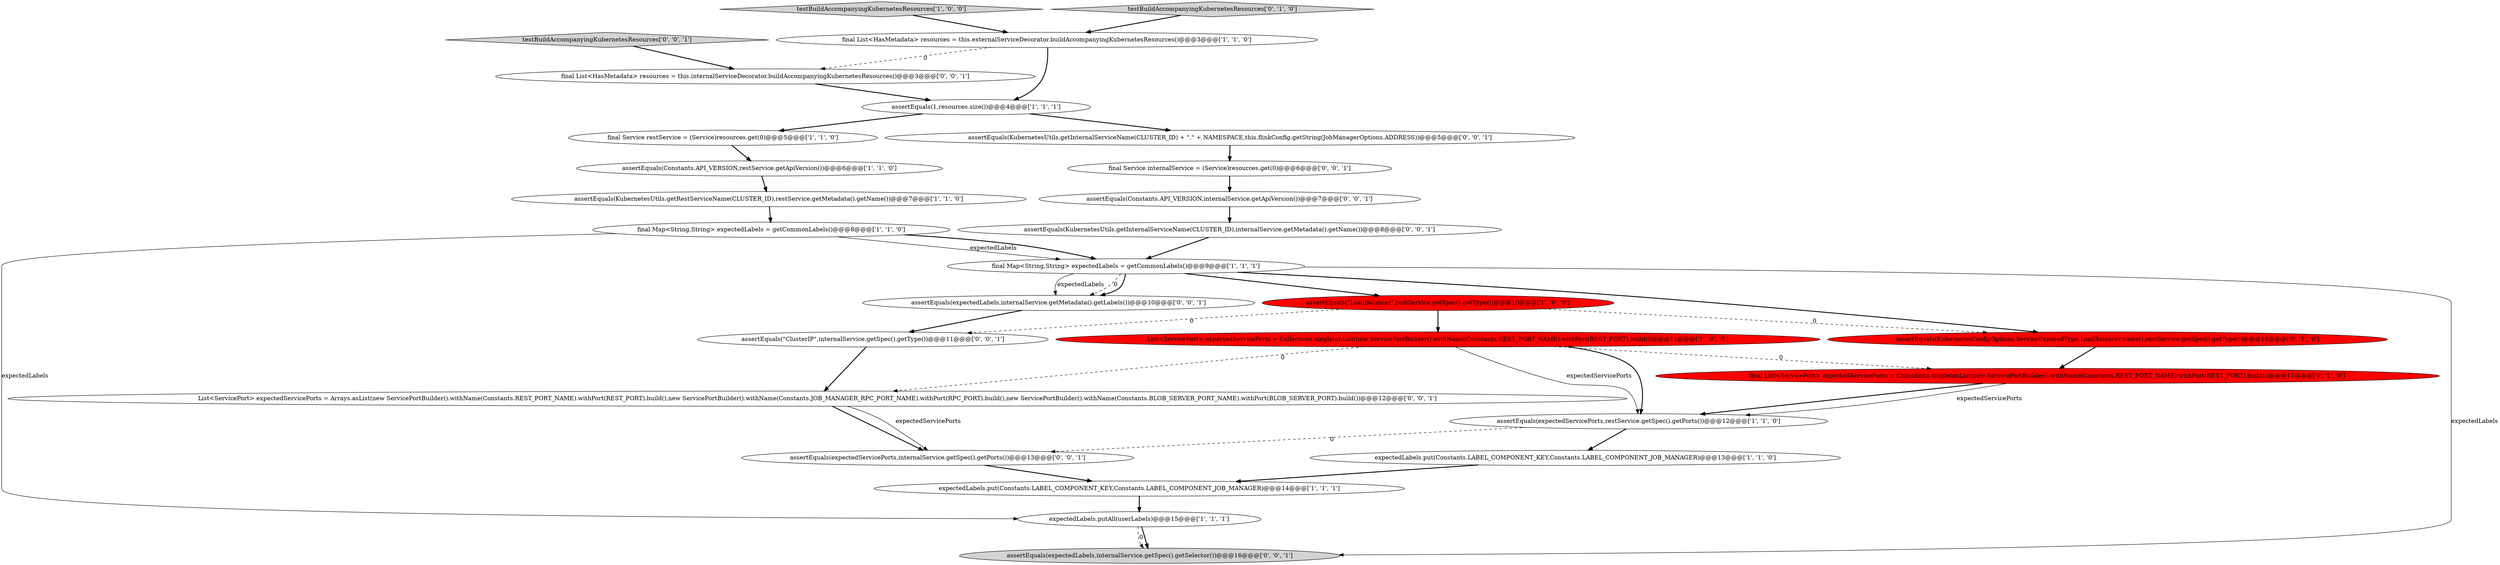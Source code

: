digraph {
7 [style = filled, label = "assertEquals(expectedServicePorts,restService.getSpec().getPorts())@@@12@@@['1', '1', '0']", fillcolor = white, shape = ellipse image = "AAA0AAABBB1BBB"];
18 [style = filled, label = "assertEquals(KubernetesUtils.getInternalServiceName(CLUSTER_ID),internalService.getMetadata().getName())@@@8@@@['0', '0', '1']", fillcolor = white, shape = ellipse image = "AAA0AAABBB3BBB"];
22 [style = filled, label = "final List<HasMetadata> resources = this.internalServiceDecorator.buildAccompanyingKubernetesResources()@@@3@@@['0', '0', '1']", fillcolor = white, shape = ellipse image = "AAA0AAABBB3BBB"];
3 [style = filled, label = "final Service restService = (Service)resources.get(0)@@@5@@@['1', '1', '0']", fillcolor = white, shape = ellipse image = "AAA0AAABBB1BBB"];
0 [style = filled, label = "testBuildAccompanyingKubernetesResources['1', '0', '0']", fillcolor = lightgray, shape = diamond image = "AAA0AAABBB1BBB"];
13 [style = filled, label = "expectedLabels.put(Constants.LABEL_COMPONENT_KEY,Constants.LABEL_COMPONENT_JOB_MANAGER)@@@13@@@['1', '1', '0']", fillcolor = white, shape = ellipse image = "AAA0AAABBB1BBB"];
1 [style = filled, label = "assertEquals(KubernetesUtils.getRestServiceName(CLUSTER_ID),restService.getMetadata().getName())@@@7@@@['1', '1', '0']", fillcolor = white, shape = ellipse image = "AAA0AAABBB1BBB"];
26 [style = filled, label = "assertEquals(KubernetesUtils.getInternalServiceName(CLUSTER_ID) + \".\" + NAMESPACE,this.flinkConfig.getString(JobManagerOptions.ADDRESS))@@@5@@@['0', '0', '1']", fillcolor = white, shape = ellipse image = "AAA0AAABBB3BBB"];
27 [style = filled, label = "assertEquals(\"ClusterIP\",internalService.getSpec().getType())@@@11@@@['0', '0', '1']", fillcolor = white, shape = ellipse image = "AAA0AAABBB3BBB"];
10 [style = filled, label = "expectedLabels.putAll(userLabels)@@@15@@@['1', '1', '1']", fillcolor = white, shape = ellipse image = "AAA0AAABBB1BBB"];
9 [style = filled, label = "List<ServicePort> expectedServicePorts = Collections.singletonList(new ServicePortBuilder().withName(Constants.REST_PORT_NAME).withPort(REST_PORT).build())@@@11@@@['1', '0', '0']", fillcolor = red, shape = ellipse image = "AAA1AAABBB1BBB"];
14 [style = filled, label = "final List<ServicePort> expectedServicePorts = Collections.singletonList(new ServicePortBuilder().withName(Constants.REST_PORT_NAME).withPort(REST_PORT).build())@@@11@@@['0', '1', '0']", fillcolor = red, shape = ellipse image = "AAA1AAABBB2BBB"];
8 [style = filled, label = "expectedLabels.put(Constants.LABEL_COMPONENT_KEY,Constants.LABEL_COMPONENT_JOB_MANAGER)@@@14@@@['1', '1', '1']", fillcolor = white, shape = ellipse image = "AAA0AAABBB1BBB"];
21 [style = filled, label = "testBuildAccompanyingKubernetesResources['0', '0', '1']", fillcolor = lightgray, shape = diamond image = "AAA0AAABBB3BBB"];
23 [style = filled, label = "assertEquals(expectedLabels,internalService.getMetadata().getLabels())@@@10@@@['0', '0', '1']", fillcolor = white, shape = ellipse image = "AAA0AAABBB3BBB"];
6 [style = filled, label = "final List<HasMetadata> resources = this.externalServiceDecorator.buildAccompanyingKubernetesResources()@@@3@@@['1', '1', '0']", fillcolor = white, shape = ellipse image = "AAA0AAABBB1BBB"];
25 [style = filled, label = "final Service internalService = (Service)resources.get(0)@@@6@@@['0', '0', '1']", fillcolor = white, shape = ellipse image = "AAA0AAABBB3BBB"];
2 [style = filled, label = "final Map<String,String> expectedLabels = getCommonLabels()@@@9@@@['1', '1', '1']", fillcolor = white, shape = ellipse image = "AAA0AAABBB1BBB"];
5 [style = filled, label = "assertEquals(\"LoadBalancer\",restService.getSpec().getType())@@@10@@@['1', '0', '0']", fillcolor = red, shape = ellipse image = "AAA1AAABBB1BBB"];
15 [style = filled, label = "assertEquals(KubernetesConfigOptions.ServiceExposedType.LoadBalancer.name(),restService.getSpec().getType())@@@10@@@['0', '1', '0']", fillcolor = red, shape = ellipse image = "AAA1AAABBB2BBB"];
16 [style = filled, label = "testBuildAccompanyingKubernetesResources['0', '1', '0']", fillcolor = lightgray, shape = diamond image = "AAA0AAABBB2BBB"];
17 [style = filled, label = "assertEquals(expectedServicePorts,internalService.getSpec().getPorts())@@@13@@@['0', '0', '1']", fillcolor = white, shape = ellipse image = "AAA0AAABBB3BBB"];
19 [style = filled, label = "List<ServicePort> expectedServicePorts = Arrays.asList(new ServicePortBuilder().withName(Constants.REST_PORT_NAME).withPort(REST_PORT).build(),new ServicePortBuilder().withName(Constants.JOB_MANAGER_RPC_PORT_NAME).withPort(RPC_PORT).build(),new ServicePortBuilder().withName(Constants.BLOB_SERVER_PORT_NAME).withPort(BLOB_SERVER_PORT).build())@@@12@@@['0', '0', '1']", fillcolor = white, shape = ellipse image = "AAA0AAABBB3BBB"];
4 [style = filled, label = "assertEquals(Constants.API_VERSION,restService.getApiVersion())@@@6@@@['1', '1', '0']", fillcolor = white, shape = ellipse image = "AAA0AAABBB1BBB"];
12 [style = filled, label = "final Map<String,String> expectedLabels = getCommonLabels()@@@8@@@['1', '1', '0']", fillcolor = white, shape = ellipse image = "AAA0AAABBB1BBB"];
24 [style = filled, label = "assertEquals(Constants.API_VERSION,internalService.getApiVersion())@@@7@@@['0', '0', '1']", fillcolor = white, shape = ellipse image = "AAA0AAABBB3BBB"];
11 [style = filled, label = "assertEquals(1,resources.size())@@@4@@@['1', '1', '1']", fillcolor = white, shape = ellipse image = "AAA0AAABBB1BBB"];
20 [style = filled, label = "assertEquals(expectedLabels,internalService.getSpec().getSelector())@@@16@@@['0', '0', '1']", fillcolor = lightgray, shape = ellipse image = "AAA0AAABBB3BBB"];
7->13 [style = bold, label=""];
2->23 [style = dashed, label="0"];
17->8 [style = bold, label=""];
8->10 [style = bold, label=""];
2->5 [style = bold, label=""];
10->20 [style = bold, label=""];
5->9 [style = bold, label=""];
15->14 [style = bold, label=""];
23->27 [style = bold, label=""];
0->6 [style = bold, label=""];
7->17 [style = dashed, label="0"];
12->2 [style = solid, label="expectedLabels"];
16->6 [style = bold, label=""];
26->25 [style = bold, label=""];
19->17 [style = bold, label=""];
18->2 [style = bold, label=""];
9->7 [style = bold, label=""];
24->18 [style = bold, label=""];
3->4 [style = bold, label=""];
6->22 [style = dashed, label="0"];
14->7 [style = bold, label=""];
9->19 [style = dashed, label="0"];
2->23 [style = bold, label=""];
25->24 [style = bold, label=""];
12->2 [style = bold, label=""];
5->27 [style = dashed, label="0"];
2->20 [style = solid, label="expectedLabels"];
9->14 [style = dashed, label="0"];
11->3 [style = bold, label=""];
21->22 [style = bold, label=""];
6->11 [style = bold, label=""];
2->15 [style = bold, label=""];
1->12 [style = bold, label=""];
12->10 [style = solid, label="expectedLabels"];
10->20 [style = dashed, label="0"];
4->1 [style = bold, label=""];
27->19 [style = bold, label=""];
14->7 [style = solid, label="expectedServicePorts"];
19->17 [style = solid, label="expectedServicePorts"];
2->23 [style = solid, label="expectedLabels"];
13->8 [style = bold, label=""];
5->15 [style = dashed, label="0"];
22->11 [style = bold, label=""];
11->26 [style = bold, label=""];
9->7 [style = solid, label="expectedServicePorts"];
}
